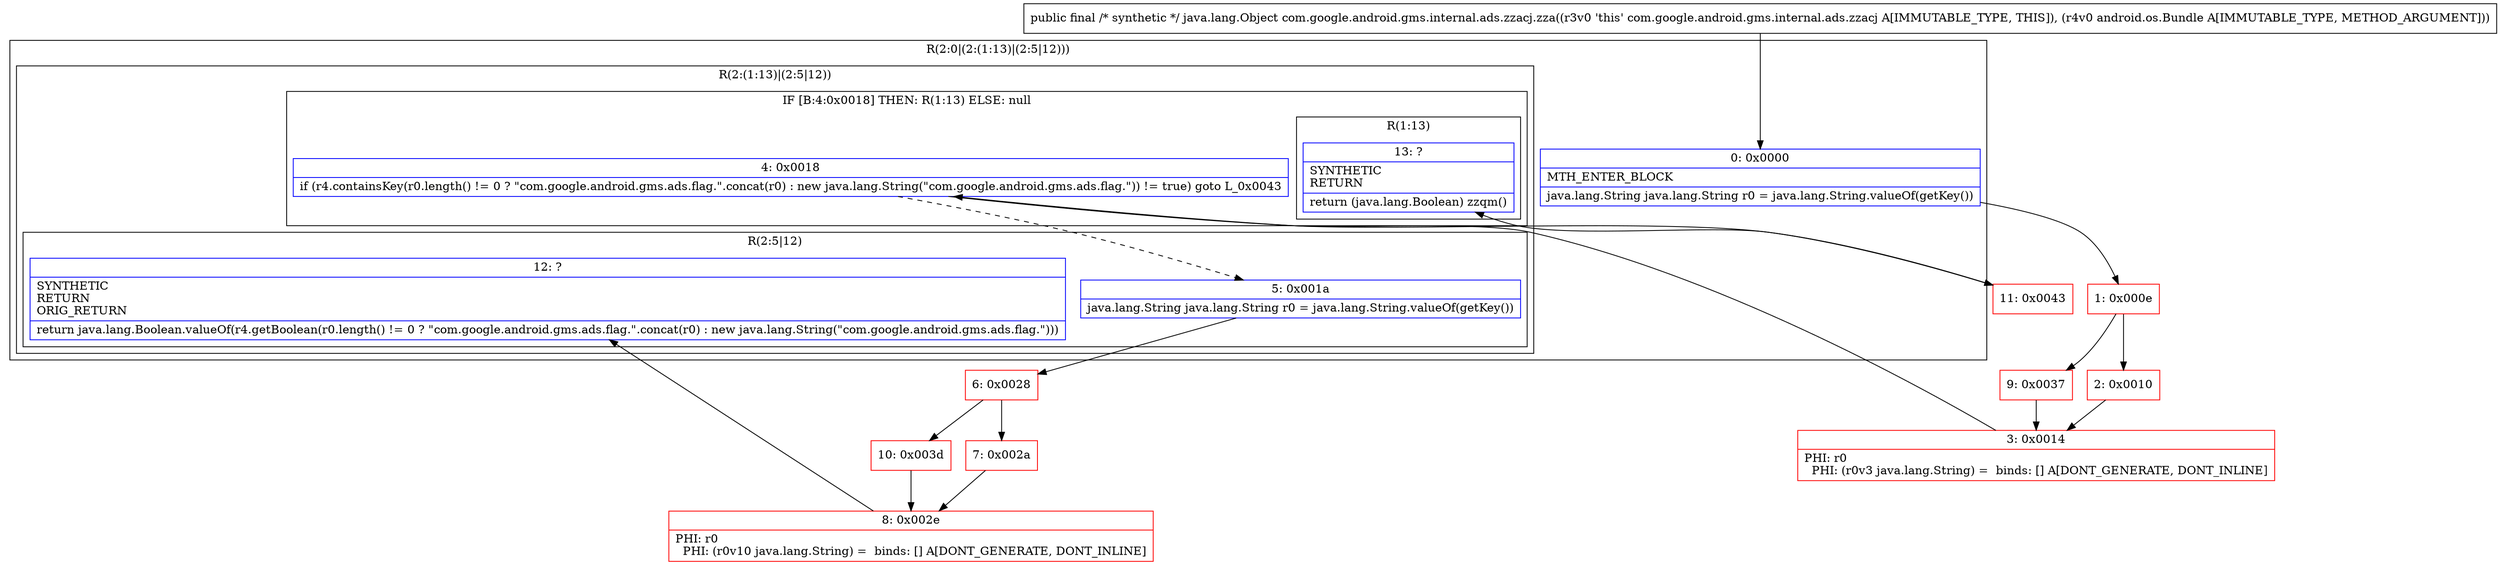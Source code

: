 digraph "CFG forcom.google.android.gms.internal.ads.zzacj.zza(Landroid\/os\/Bundle;)Ljava\/lang\/Object;" {
subgraph cluster_Region_1011403828 {
label = "R(2:0|(2:(1:13)|(2:5|12)))";
node [shape=record,color=blue];
Node_0 [shape=record,label="{0\:\ 0x0000|MTH_ENTER_BLOCK\l|java.lang.String java.lang.String r0 = java.lang.String.valueOf(getKey())\l}"];
subgraph cluster_Region_851203580 {
label = "R(2:(1:13)|(2:5|12))";
node [shape=record,color=blue];
subgraph cluster_IfRegion_1238392433 {
label = "IF [B:4:0x0018] THEN: R(1:13) ELSE: null";
node [shape=record,color=blue];
Node_4 [shape=record,label="{4\:\ 0x0018|if (r4.containsKey(r0.length() != 0 ? \"com.google.android.gms.ads.flag.\".concat(r0) : new java.lang.String(\"com.google.android.gms.ads.flag.\")) != true) goto L_0x0043\l}"];
subgraph cluster_Region_473190202 {
label = "R(1:13)";
node [shape=record,color=blue];
Node_13 [shape=record,label="{13\:\ ?|SYNTHETIC\lRETURN\l|return (java.lang.Boolean) zzqm()\l}"];
}
}
subgraph cluster_Region_1349709949 {
label = "R(2:5|12)";
node [shape=record,color=blue];
Node_5 [shape=record,label="{5\:\ 0x001a|java.lang.String java.lang.String r0 = java.lang.String.valueOf(getKey())\l}"];
Node_12 [shape=record,label="{12\:\ ?|SYNTHETIC\lRETURN\lORIG_RETURN\l|return java.lang.Boolean.valueOf(r4.getBoolean(r0.length() != 0 ? \"com.google.android.gms.ads.flag.\".concat(r0) : new java.lang.String(\"com.google.android.gms.ads.flag.\")))\l}"];
}
}
}
Node_1 [shape=record,color=red,label="{1\:\ 0x000e}"];
Node_2 [shape=record,color=red,label="{2\:\ 0x0010}"];
Node_3 [shape=record,color=red,label="{3\:\ 0x0014|PHI: r0 \l  PHI: (r0v3 java.lang.String) =  binds: [] A[DONT_GENERATE, DONT_INLINE]\l}"];
Node_6 [shape=record,color=red,label="{6\:\ 0x0028}"];
Node_7 [shape=record,color=red,label="{7\:\ 0x002a}"];
Node_8 [shape=record,color=red,label="{8\:\ 0x002e|PHI: r0 \l  PHI: (r0v10 java.lang.String) =  binds: [] A[DONT_GENERATE, DONT_INLINE]\l}"];
Node_9 [shape=record,color=red,label="{9\:\ 0x0037}"];
Node_10 [shape=record,color=red,label="{10\:\ 0x003d}"];
Node_11 [shape=record,color=red,label="{11\:\ 0x0043}"];
MethodNode[shape=record,label="{public final \/* synthetic *\/ java.lang.Object com.google.android.gms.internal.ads.zzacj.zza((r3v0 'this' com.google.android.gms.internal.ads.zzacj A[IMMUTABLE_TYPE, THIS]), (r4v0 android.os.Bundle A[IMMUTABLE_TYPE, METHOD_ARGUMENT])) }"];
MethodNode -> Node_0;
Node_0 -> Node_1;
Node_4 -> Node_5[style=dashed];
Node_4 -> Node_11;
Node_5 -> Node_6;
Node_1 -> Node_2;
Node_1 -> Node_9;
Node_2 -> Node_3;
Node_3 -> Node_4;
Node_6 -> Node_7;
Node_6 -> Node_10;
Node_7 -> Node_8;
Node_8 -> Node_12;
Node_9 -> Node_3;
Node_10 -> Node_8;
Node_11 -> Node_13;
}

